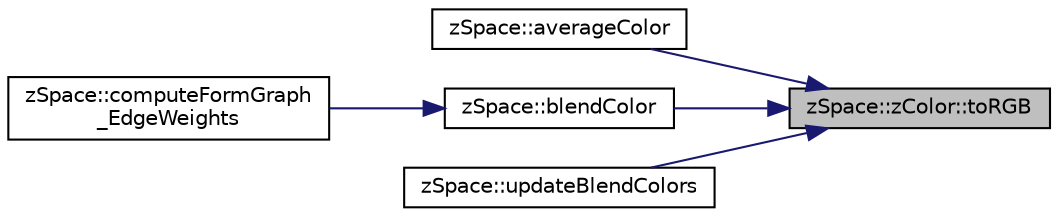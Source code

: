 digraph "zSpace::zColor::toRGB"
{
 // LATEX_PDF_SIZE
  edge [fontname="Helvetica",fontsize="10",labelfontname="Helvetica",labelfontsize="10"];
  node [fontname="Helvetica",fontsize="10",shape=record];
  rankdir="RL";
  Node17 [label="zSpace::zColor::toRGB",height=0.2,width=0.4,color="black", fillcolor="grey75", style="filled", fontcolor="black",tooltip="This methods calculates the RGB_A components based on the HSV components of color."];
  Node17 -> Node18 [dir="back",color="midnightblue",fontsize="10",style="solid",fontname="Helvetica"];
  Node18 [label="zSpace::averageColor",height=0.2,width=0.4,color="black", fillcolor="white", style="filled",URL="$group__z_core_utilities.html#gabb018fff433019cb4f943ad5c685a474",tooltip="This method returns the average color of the two input colors."];
  Node17 -> Node19 [dir="back",color="midnightblue",fontsize="10",style="solid",fontname="Helvetica"];
  Node19 [label="zSpace::blendColor",height=0.2,width=0.4,color="black", fillcolor="white", style="filled",URL="$group__z_core_utilities.html#gaefde9e6872d8878bc05cd71c54f3ccfa",tooltip="This method returns the blend color based on the input value, domain and the color domains."];
  Node19 -> Node20 [dir="back",color="midnightblue",fontsize="10",style="solid",fontname="Helvetica"];
  Node20 [label="zSpace::computeFormGraph\l_EdgeWeights",height=0.2,width=0.4,color="black", fillcolor="white", style="filled",URL="$group__z_polytopal.html#ga99afc82e0233ac5ab8729972e84b4d31",tooltip="This method computes the form graph edge weights based on the force volume mesh face areas."];
  Node17 -> Node21 [dir="back",color="midnightblue",fontsize="10",style="solid",fontname="Helvetica"];
  Node21 [label="zSpace::updateBlendColors",height=0.2,width=0.4,color="black", fillcolor="white", style="filled",URL="$group__z_field2_d_utilities.html#ga3bb0d7e6c79864a2448cfcdab850d53a",tooltip="This method updates the color values of the field mesh based on the scalar values."];
}
